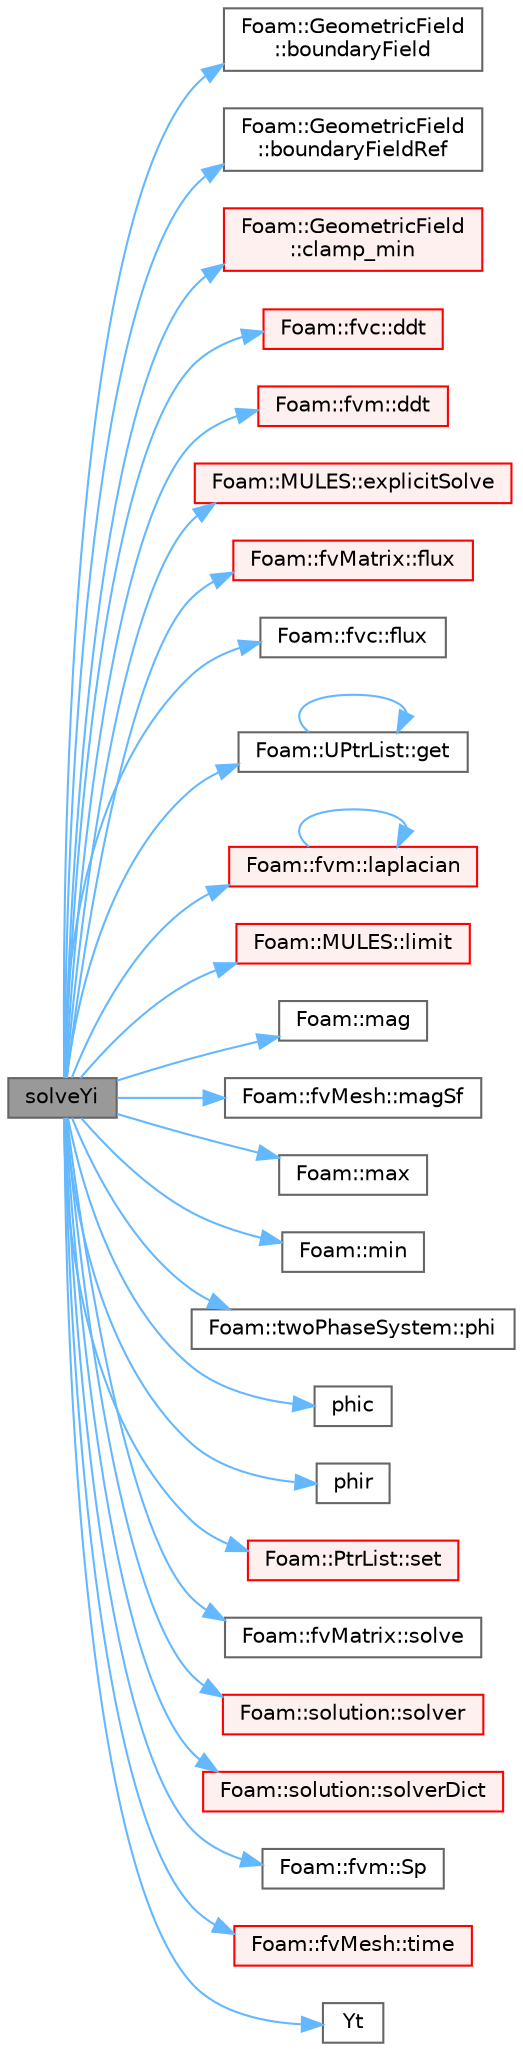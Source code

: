 digraph "solveYi"
{
 // LATEX_PDF_SIZE
  bgcolor="transparent";
  edge [fontname=Helvetica,fontsize=10,labelfontname=Helvetica,labelfontsize=10];
  node [fontname=Helvetica,fontsize=10,shape=box,height=0.2,width=0.4];
  rankdir="LR";
  Node1 [id="Node000001",label="solveYi",height=0.2,width=0.4,color="gray40", fillcolor="grey60", style="filled", fontcolor="black",tooltip=" "];
  Node1 -> Node2 [id="edge1_Node000001_Node000002",color="steelblue1",style="solid",tooltip=" "];
  Node2 [id="Node000002",label="Foam::GeometricField\l::boundaryField",height=0.2,width=0.4,color="grey40", fillcolor="white", style="filled",URL="$classFoam_1_1GeometricField.html#accbc4534606b5a01dd074a8629a99f13",tooltip=" "];
  Node1 -> Node3 [id="edge2_Node000001_Node000003",color="steelblue1",style="solid",tooltip=" "];
  Node3 [id="Node000003",label="Foam::GeometricField\l::boundaryFieldRef",height=0.2,width=0.4,color="grey40", fillcolor="white", style="filled",URL="$classFoam_1_1GeometricField.html#a6edc5d66db5af23a74a30619ad7eed5a",tooltip=" "];
  Node1 -> Node4 [id="edge3_Node000001_Node000004",color="steelblue1",style="solid",tooltip=" "];
  Node4 [id="Node000004",label="Foam::GeometricField\l::clamp_min",height=0.2,width=0.4,color="red", fillcolor="#FFF0F0", style="filled",URL="$classFoam_1_1GeometricField.html#a6c89f2fe478ee538864c9ae8d67a0e6d",tooltip=" "];
  Node1 -> Node7 [id="edge4_Node000001_Node000007",color="steelblue1",style="solid",tooltip=" "];
  Node7 [id="Node000007",label="Foam::fvc::ddt",height=0.2,width=0.4,color="red", fillcolor="#FFF0F0", style="filled",URL="$namespaceFoam_1_1fvc.html#a5dc871206ab86042756c8ccfdc5797ad",tooltip=" "];
  Node1 -> Node15 [id="edge5_Node000001_Node000015",color="steelblue1",style="solid",tooltip=" "];
  Node15 [id="Node000015",label="Foam::fvm::ddt",height=0.2,width=0.4,color="red", fillcolor="#FFF0F0", style="filled",URL="$namespaceFoam_1_1fvm.html#a2d88eca98ab69b84af7ddb96e35f5a44",tooltip=" "];
  Node1 -> Node16 [id="edge6_Node000001_Node000016",color="steelblue1",style="solid",tooltip=" "];
  Node16 [id="Node000016",label="Foam::MULES::explicitSolve",height=0.2,width=0.4,color="red", fillcolor="#FFF0F0", style="filled",URL="$namespaceFoam_1_1MULES.html#a62d251545cddb4d8e55512c4a86dcabf",tooltip=" "];
  Node1 -> Node18 [id="edge7_Node000001_Node000018",color="steelblue1",style="solid",tooltip=" "];
  Node18 [id="Node000018",label="Foam::fvMatrix::flux",height=0.2,width=0.4,color="red", fillcolor="#FFF0F0", style="filled",URL="$classFoam_1_1fvMatrix.html#a08a0042554e1fad1421e103a8edfc3f4",tooltip=" "];
  Node1 -> Node25 [id="edge8_Node000001_Node000025",color="steelblue1",style="solid",tooltip=" "];
  Node25 [id="Node000025",label="Foam::fvc::flux",height=0.2,width=0.4,color="grey40", fillcolor="white", style="filled",URL="$namespaceFoam_1_1fvc.html#a8fc1922666ca94c5fd207b8b96f99467",tooltip=" "];
  Node1 -> Node26 [id="edge9_Node000001_Node000026",color="steelblue1",style="solid",tooltip=" "];
  Node26 [id="Node000026",label="Foam::UPtrList::get",height=0.2,width=0.4,color="grey40", fillcolor="white", style="filled",URL="$classFoam_1_1UPtrList.html#a8ea8e819eb4da035ba40fb95de8e94d3",tooltip=" "];
  Node26 -> Node26 [id="edge10_Node000026_Node000026",color="steelblue1",style="solid",tooltip=" "];
  Node1 -> Node27 [id="edge11_Node000001_Node000027",color="steelblue1",style="solid",tooltip=" "];
  Node27 [id="Node000027",label="Foam::fvm::laplacian",height=0.2,width=0.4,color="red", fillcolor="#FFF0F0", style="filled",URL="$namespaceFoam_1_1fvm.html#a05679b154654e47e9f1e2fbd2bc0bae0",tooltip=" "];
  Node27 -> Node27 [id="edge12_Node000027_Node000027",color="steelblue1",style="solid",tooltip=" "];
  Node1 -> Node28 [id="edge13_Node000001_Node000028",color="steelblue1",style="solid",tooltip=" "];
  Node28 [id="Node000028",label="Foam::MULES::limit",height=0.2,width=0.4,color="red", fillcolor="#FFF0F0", style="filled",URL="$namespaceFoam_1_1MULES.html#a71d1731d21977db75d5f9bf2e880775f",tooltip=" "];
  Node1 -> Node31 [id="edge14_Node000001_Node000031",color="steelblue1",style="solid",tooltip=" "];
  Node31 [id="Node000031",label="Foam::mag",height=0.2,width=0.4,color="grey40", fillcolor="white", style="filled",URL="$namespaceFoam.html#a8ac5b57f98f906c36b8a4e989a77dbba",tooltip=" "];
  Node1 -> Node32 [id="edge15_Node000001_Node000032",color="steelblue1",style="solid",tooltip=" "];
  Node32 [id="Node000032",label="Foam::fvMesh::magSf",height=0.2,width=0.4,color="grey40", fillcolor="white", style="filled",URL="$classFoam_1_1fvMesh.html#aabb6ccdce50591ae471b48b146bd27e3",tooltip=" "];
  Node1 -> Node33 [id="edge16_Node000001_Node000033",color="steelblue1",style="solid",tooltip=" "];
  Node33 [id="Node000033",label="Foam::max",height=0.2,width=0.4,color="grey40", fillcolor="white", style="filled",URL="$namespaceFoam.html#a0e0c00c14acbabe88eec56a8b0fa2806",tooltip=" "];
  Node1 -> Node34 [id="edge17_Node000001_Node000034",color="steelblue1",style="solid",tooltip=" "];
  Node34 [id="Node000034",label="Foam::min",height=0.2,width=0.4,color="grey40", fillcolor="white", style="filled",URL="$namespaceFoam.html#a96b65441175bbfb9a869045dc05fb0b9",tooltip=" "];
  Node1 -> Node35 [id="edge18_Node000001_Node000035",color="steelblue1",style="solid",tooltip=" "];
  Node35 [id="Node000035",label="Foam::twoPhaseSystem::phi",height=0.2,width=0.4,color="grey40", fillcolor="white", style="filled",URL="$classFoam_1_1twoPhaseSystem.html#a309de8d77b1b6bc71272d02fd018be3d",tooltip=" "];
  Node1 -> Node36 [id="edge19_Node000001_Node000036",color="steelblue1",style="solid",tooltip=" "];
  Node36 [id="Node000036",label="phic",height=0.2,width=0.4,color="grey40", fillcolor="white", style="filled",URL="$MPPICInterFoam_2alphaEqn_8H.html#aac61192685f7f195a93052d67873eef4",tooltip=" "];
  Node1 -> Node37 [id="edge20_Node000001_Node000037",color="steelblue1",style="solid",tooltip=" "];
  Node37 [id="Node000037",label="phir",height=0.2,width=0.4,color="grey40", fillcolor="white", style="filled",URL="$driftFluxFoam_2alphaEqnSubCycle_8H.html#afdfa216462dcdaaf5db868acecb33fe4",tooltip=" "];
  Node1 -> Node38 [id="edge21_Node000001_Node000038",color="steelblue1",style="solid",tooltip=" "];
  Node38 [id="Node000038",label="Foam::PtrList::set",height=0.2,width=0.4,color="red", fillcolor="#FFF0F0", style="filled",URL="$classFoam_1_1PtrList.html#a0e0a32f842b05e1d69f10292dc27198a",tooltip=" "];
  Node1 -> Node40 [id="edge22_Node000001_Node000040",color="steelblue1",style="solid",tooltip=" "];
  Node40 [id="Node000040",label="Foam::fvMatrix::solve",height=0.2,width=0.4,color="grey40", fillcolor="white", style="filled",URL="$classFoam_1_1fvMatrix.html#a0966e44d9a6bc12663a0d60e8e038307",tooltip=" "];
  Node1 -> Node41 [id="edge23_Node000001_Node000041",color="steelblue1",style="solid",tooltip=" "];
  Node41 [id="Node000041",label="Foam::solution::solver",height=0.2,width=0.4,color="red", fillcolor="#FFF0F0", style="filled",URL="$classFoam_1_1solution.html#a5de1c5d71ef1478fad1a06ec0d6419f1",tooltip=" "];
  Node1 -> Node42 [id="edge24_Node000001_Node000042",color="steelblue1",style="solid",tooltip=" "];
  Node42 [id="Node000042",label="Foam::solution::solverDict",height=0.2,width=0.4,color="red", fillcolor="#FFF0F0", style="filled",URL="$classFoam_1_1solution.html#aadf984a04c4dee9ee0bbb43d7886c95b",tooltip=" "];
  Node1 -> Node43 [id="edge25_Node000001_Node000043",color="steelblue1",style="solid",tooltip=" "];
  Node43 [id="Node000043",label="Foam::fvm::Sp",height=0.2,width=0.4,color="grey40", fillcolor="white", style="filled",URL="$namespaceFoam_1_1fvm.html#af8062d84b43cdfe63a19c1e2e0b6de6a",tooltip=" "];
  Node1 -> Node44 [id="edge26_Node000001_Node000044",color="steelblue1",style="solid",tooltip=" "];
  Node44 [id="Node000044",label="Foam::fvMesh::time",height=0.2,width=0.4,color="red", fillcolor="#FFF0F0", style="filled",URL="$classFoam_1_1fvMesh.html#a2abfb6ffb81a9ffbf408030674873052",tooltip=" "];
  Node1 -> Node46 [id="edge27_Node000001_Node000046",color="steelblue1",style="solid",tooltip=" "];
  Node46 [id="Node000046",label="Yt",height=0.2,width=0.4,color="grey40", fillcolor="white", style="filled",URL="$YEEqn_8H.html#a7746da0f0a93e9f860fcbe501c80f0d3",tooltip=" "];
}
